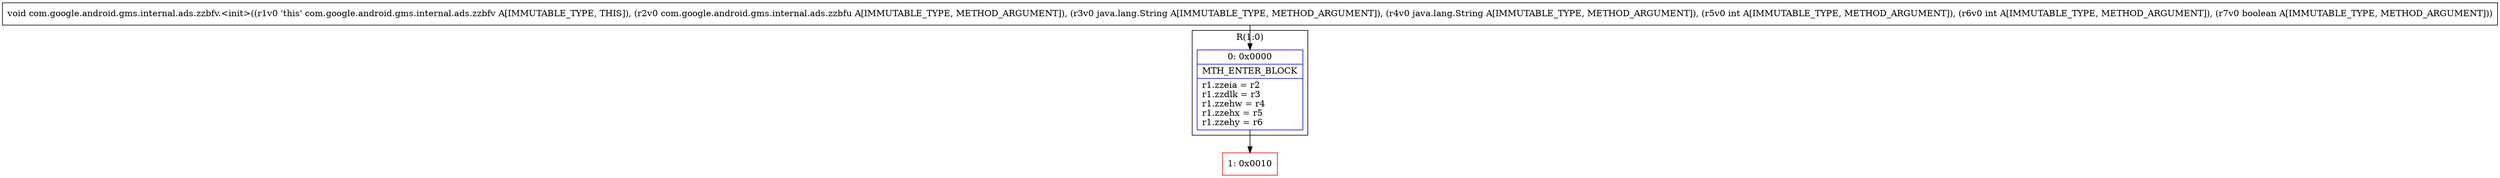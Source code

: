 digraph "CFG forcom.google.android.gms.internal.ads.zzbfv.\<init\>(Lcom\/google\/android\/gms\/internal\/ads\/zzbfu;Ljava\/lang\/String;Ljava\/lang\/String;IIZ)V" {
subgraph cluster_Region_336908043 {
label = "R(1:0)";
node [shape=record,color=blue];
Node_0 [shape=record,label="{0\:\ 0x0000|MTH_ENTER_BLOCK\l|r1.zzeia = r2\lr1.zzdlk = r3\lr1.zzehw = r4\lr1.zzehx = r5\lr1.zzehy = r6\l}"];
}
Node_1 [shape=record,color=red,label="{1\:\ 0x0010}"];
MethodNode[shape=record,label="{void com.google.android.gms.internal.ads.zzbfv.\<init\>((r1v0 'this' com.google.android.gms.internal.ads.zzbfv A[IMMUTABLE_TYPE, THIS]), (r2v0 com.google.android.gms.internal.ads.zzbfu A[IMMUTABLE_TYPE, METHOD_ARGUMENT]), (r3v0 java.lang.String A[IMMUTABLE_TYPE, METHOD_ARGUMENT]), (r4v0 java.lang.String A[IMMUTABLE_TYPE, METHOD_ARGUMENT]), (r5v0 int A[IMMUTABLE_TYPE, METHOD_ARGUMENT]), (r6v0 int A[IMMUTABLE_TYPE, METHOD_ARGUMENT]), (r7v0 boolean A[IMMUTABLE_TYPE, METHOD_ARGUMENT])) }"];
MethodNode -> Node_0;
Node_0 -> Node_1;
}

